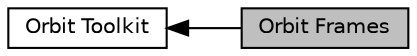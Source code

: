 digraph "Orbit Frames"
{
  edge [fontname="Helvetica",fontsize="10",labelfontname="Helvetica",labelfontsize="10"];
  node [fontname="Helvetica",fontsize="10",shape=box];
  rankdir=LR;
  Node1 [label="Orbit Frames",height=0.2,width=0.4,color="black", fillcolor="grey75", style="filled", fontcolor="black",tooltip=" "];
  Node2 [label="Orbit Toolkit",height=0.2,width=0.4,color="black", fillcolor="white", style="filled",URL="$group__OrbitToolkit.html",tooltip=" "];
  Node2->Node1 [shape=plaintext, dir="back", style="solid"];
}
